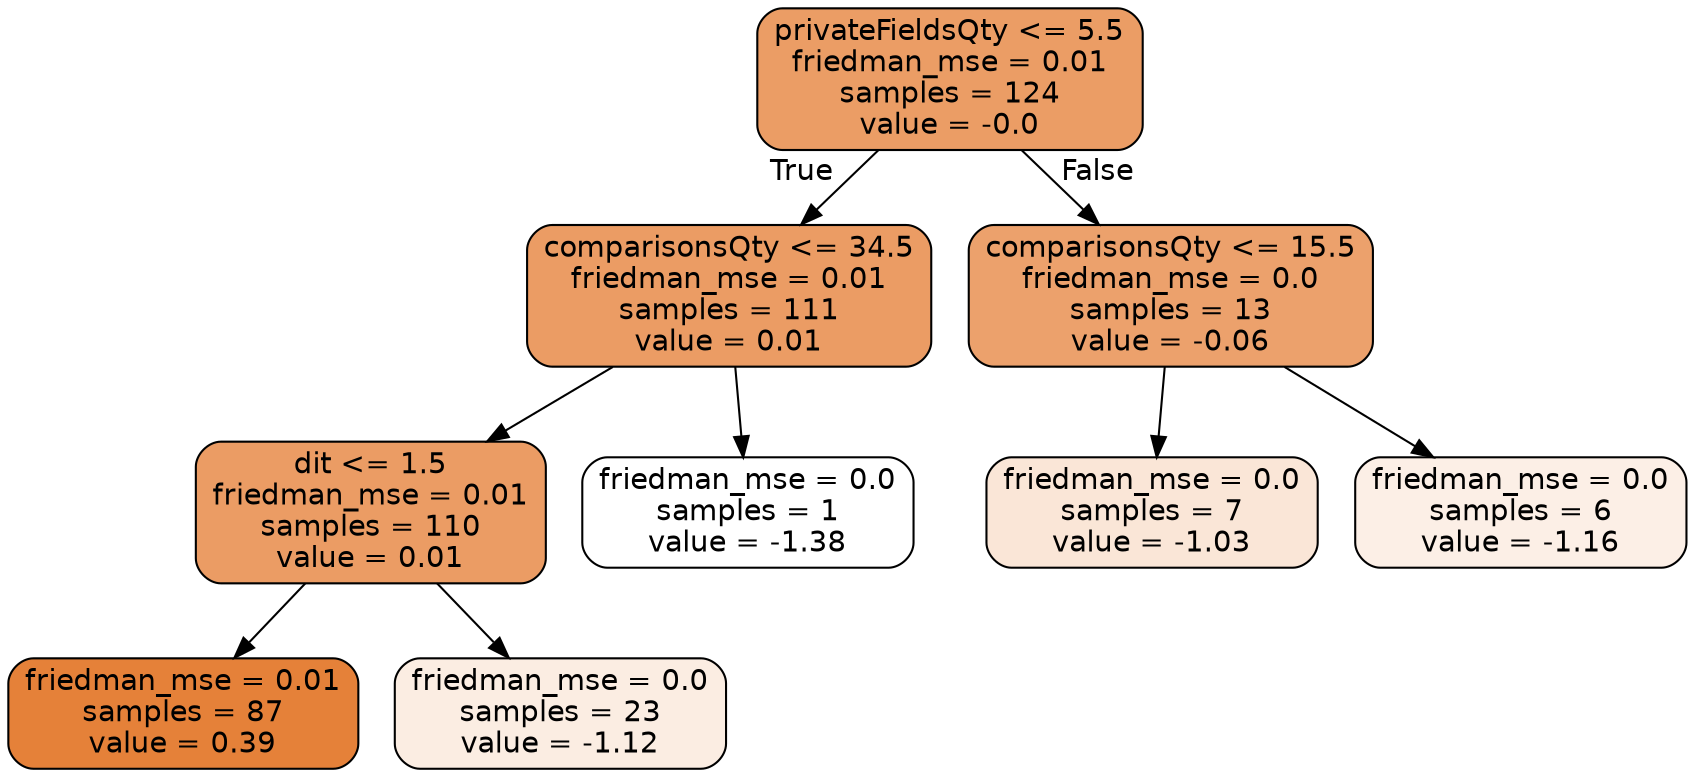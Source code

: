 digraph Tree {
node [shape=box, style="filled, rounded", color="black", fontname="helvetica"] ;
edge [fontname="helvetica"] ;
0 [label="privateFieldsQty <= 5.5\nfriedman_mse = 0.01\nsamples = 124\nvalue = -0.0", fillcolor="#eb9d65"] ;
1 [label="comparisonsQty <= 34.5\nfriedman_mse = 0.01\nsamples = 111\nvalue = 0.01", fillcolor="#eb9c64"] ;
0 -> 1 [labeldistance=2.5, labelangle=45, headlabel="True"] ;
3 [label="dit <= 1.5\nfriedman_mse = 0.01\nsamples = 110\nvalue = 0.01", fillcolor="#eb9c64"] ;
1 -> 3 ;
5 [label="friedman_mse = 0.01\nsamples = 87\nvalue = 0.39", fillcolor="#e58139"] ;
3 -> 5 ;
6 [label="friedman_mse = 0.0\nsamples = 23\nvalue = -1.12", fillcolor="#fbede2"] ;
3 -> 6 ;
4 [label="friedman_mse = 0.0\nsamples = 1\nvalue = -1.38", fillcolor="#ffffff"] ;
1 -> 4 ;
2 [label="comparisonsQty <= 15.5\nfriedman_mse = 0.0\nsamples = 13\nvalue = -0.06", fillcolor="#eca16c"] ;
0 -> 2 [labeldistance=2.5, labelangle=-45, headlabel="False"] ;
7 [label="friedman_mse = 0.0\nsamples = 7\nvalue = -1.03", fillcolor="#fae6d7"] ;
2 -> 7 ;
8 [label="friedman_mse = 0.0\nsamples = 6\nvalue = -1.16", fillcolor="#fcefe6"] ;
2 -> 8 ;
}